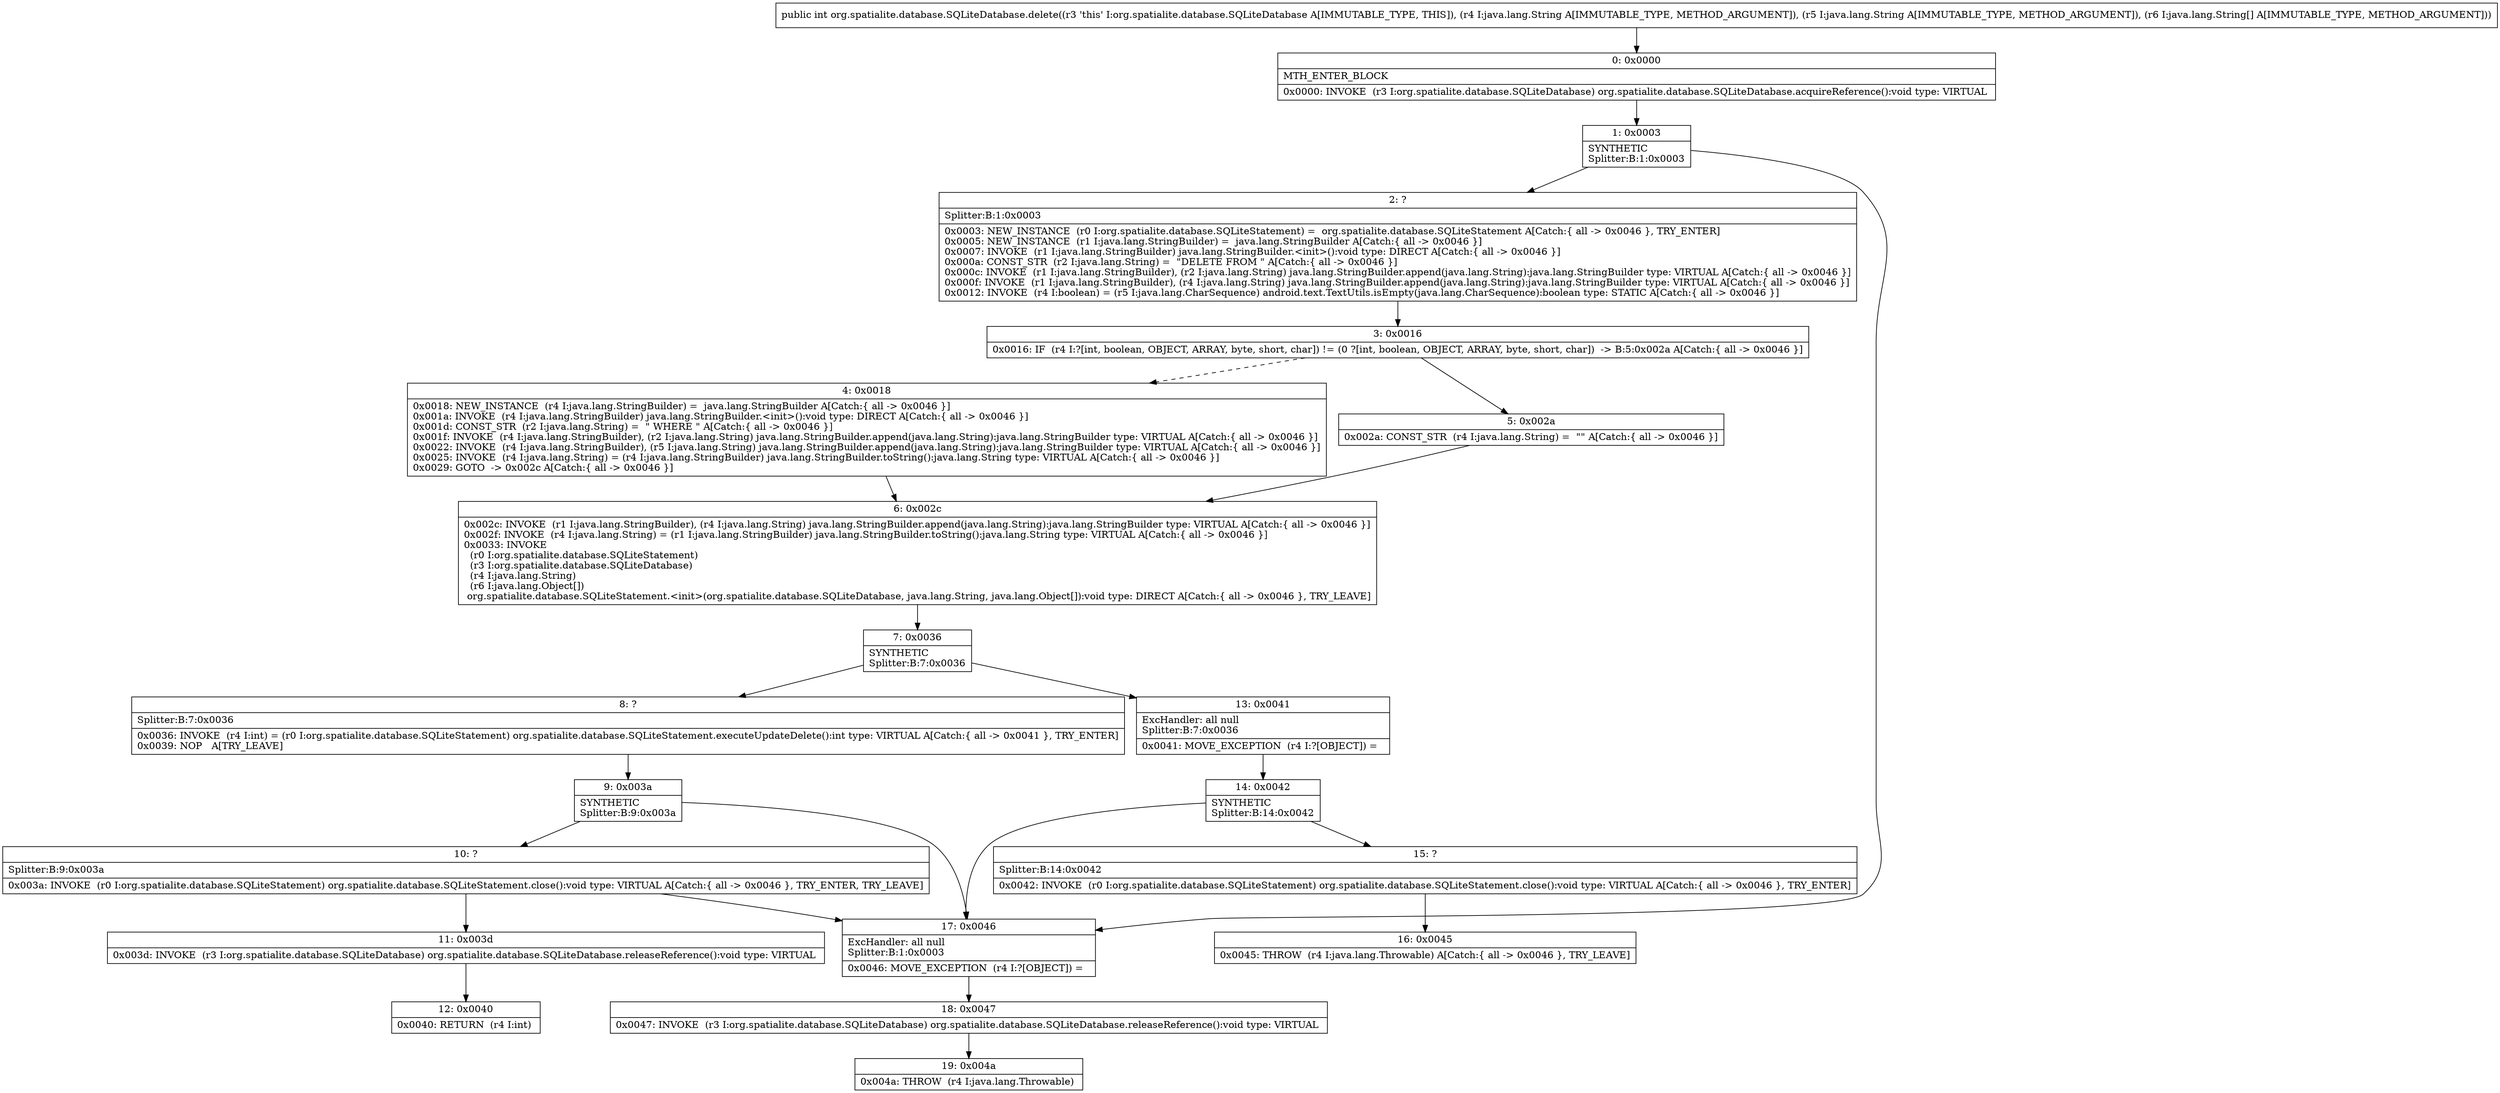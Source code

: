 digraph "CFG fororg.spatialite.database.SQLiteDatabase.delete(Ljava\/lang\/String;Ljava\/lang\/String;[Ljava\/lang\/String;)I" {
Node_0 [shape=record,label="{0\:\ 0x0000|MTH_ENTER_BLOCK\l|0x0000: INVOKE  (r3 I:org.spatialite.database.SQLiteDatabase) org.spatialite.database.SQLiteDatabase.acquireReference():void type: VIRTUAL \l}"];
Node_1 [shape=record,label="{1\:\ 0x0003|SYNTHETIC\lSplitter:B:1:0x0003\l}"];
Node_2 [shape=record,label="{2\:\ ?|Splitter:B:1:0x0003\l|0x0003: NEW_INSTANCE  (r0 I:org.spatialite.database.SQLiteStatement) =  org.spatialite.database.SQLiteStatement A[Catch:\{ all \-\> 0x0046 \}, TRY_ENTER]\l0x0005: NEW_INSTANCE  (r1 I:java.lang.StringBuilder) =  java.lang.StringBuilder A[Catch:\{ all \-\> 0x0046 \}]\l0x0007: INVOKE  (r1 I:java.lang.StringBuilder) java.lang.StringBuilder.\<init\>():void type: DIRECT A[Catch:\{ all \-\> 0x0046 \}]\l0x000a: CONST_STR  (r2 I:java.lang.String) =  \"DELETE FROM \" A[Catch:\{ all \-\> 0x0046 \}]\l0x000c: INVOKE  (r1 I:java.lang.StringBuilder), (r2 I:java.lang.String) java.lang.StringBuilder.append(java.lang.String):java.lang.StringBuilder type: VIRTUAL A[Catch:\{ all \-\> 0x0046 \}]\l0x000f: INVOKE  (r1 I:java.lang.StringBuilder), (r4 I:java.lang.String) java.lang.StringBuilder.append(java.lang.String):java.lang.StringBuilder type: VIRTUAL A[Catch:\{ all \-\> 0x0046 \}]\l0x0012: INVOKE  (r4 I:boolean) = (r5 I:java.lang.CharSequence) android.text.TextUtils.isEmpty(java.lang.CharSequence):boolean type: STATIC A[Catch:\{ all \-\> 0x0046 \}]\l}"];
Node_3 [shape=record,label="{3\:\ 0x0016|0x0016: IF  (r4 I:?[int, boolean, OBJECT, ARRAY, byte, short, char]) != (0 ?[int, boolean, OBJECT, ARRAY, byte, short, char])  \-\> B:5:0x002a A[Catch:\{ all \-\> 0x0046 \}]\l}"];
Node_4 [shape=record,label="{4\:\ 0x0018|0x0018: NEW_INSTANCE  (r4 I:java.lang.StringBuilder) =  java.lang.StringBuilder A[Catch:\{ all \-\> 0x0046 \}]\l0x001a: INVOKE  (r4 I:java.lang.StringBuilder) java.lang.StringBuilder.\<init\>():void type: DIRECT A[Catch:\{ all \-\> 0x0046 \}]\l0x001d: CONST_STR  (r2 I:java.lang.String) =  \" WHERE \" A[Catch:\{ all \-\> 0x0046 \}]\l0x001f: INVOKE  (r4 I:java.lang.StringBuilder), (r2 I:java.lang.String) java.lang.StringBuilder.append(java.lang.String):java.lang.StringBuilder type: VIRTUAL A[Catch:\{ all \-\> 0x0046 \}]\l0x0022: INVOKE  (r4 I:java.lang.StringBuilder), (r5 I:java.lang.String) java.lang.StringBuilder.append(java.lang.String):java.lang.StringBuilder type: VIRTUAL A[Catch:\{ all \-\> 0x0046 \}]\l0x0025: INVOKE  (r4 I:java.lang.String) = (r4 I:java.lang.StringBuilder) java.lang.StringBuilder.toString():java.lang.String type: VIRTUAL A[Catch:\{ all \-\> 0x0046 \}]\l0x0029: GOTO  \-\> 0x002c A[Catch:\{ all \-\> 0x0046 \}]\l}"];
Node_5 [shape=record,label="{5\:\ 0x002a|0x002a: CONST_STR  (r4 I:java.lang.String) =  \"\" A[Catch:\{ all \-\> 0x0046 \}]\l}"];
Node_6 [shape=record,label="{6\:\ 0x002c|0x002c: INVOKE  (r1 I:java.lang.StringBuilder), (r4 I:java.lang.String) java.lang.StringBuilder.append(java.lang.String):java.lang.StringBuilder type: VIRTUAL A[Catch:\{ all \-\> 0x0046 \}]\l0x002f: INVOKE  (r4 I:java.lang.String) = (r1 I:java.lang.StringBuilder) java.lang.StringBuilder.toString():java.lang.String type: VIRTUAL A[Catch:\{ all \-\> 0x0046 \}]\l0x0033: INVOKE  \l  (r0 I:org.spatialite.database.SQLiteStatement)\l  (r3 I:org.spatialite.database.SQLiteDatabase)\l  (r4 I:java.lang.String)\l  (r6 I:java.lang.Object[])\l org.spatialite.database.SQLiteStatement.\<init\>(org.spatialite.database.SQLiteDatabase, java.lang.String, java.lang.Object[]):void type: DIRECT A[Catch:\{ all \-\> 0x0046 \}, TRY_LEAVE]\l}"];
Node_7 [shape=record,label="{7\:\ 0x0036|SYNTHETIC\lSplitter:B:7:0x0036\l}"];
Node_8 [shape=record,label="{8\:\ ?|Splitter:B:7:0x0036\l|0x0036: INVOKE  (r4 I:int) = (r0 I:org.spatialite.database.SQLiteStatement) org.spatialite.database.SQLiteStatement.executeUpdateDelete():int type: VIRTUAL A[Catch:\{ all \-\> 0x0041 \}, TRY_ENTER]\l0x0039: NOP   A[TRY_LEAVE]\l}"];
Node_9 [shape=record,label="{9\:\ 0x003a|SYNTHETIC\lSplitter:B:9:0x003a\l}"];
Node_10 [shape=record,label="{10\:\ ?|Splitter:B:9:0x003a\l|0x003a: INVOKE  (r0 I:org.spatialite.database.SQLiteStatement) org.spatialite.database.SQLiteStatement.close():void type: VIRTUAL A[Catch:\{ all \-\> 0x0046 \}, TRY_ENTER, TRY_LEAVE]\l}"];
Node_11 [shape=record,label="{11\:\ 0x003d|0x003d: INVOKE  (r3 I:org.spatialite.database.SQLiteDatabase) org.spatialite.database.SQLiteDatabase.releaseReference():void type: VIRTUAL \l}"];
Node_12 [shape=record,label="{12\:\ 0x0040|0x0040: RETURN  (r4 I:int) \l}"];
Node_13 [shape=record,label="{13\:\ 0x0041|ExcHandler: all null\lSplitter:B:7:0x0036\l|0x0041: MOVE_EXCEPTION  (r4 I:?[OBJECT]) =  \l}"];
Node_14 [shape=record,label="{14\:\ 0x0042|SYNTHETIC\lSplitter:B:14:0x0042\l}"];
Node_15 [shape=record,label="{15\:\ ?|Splitter:B:14:0x0042\l|0x0042: INVOKE  (r0 I:org.spatialite.database.SQLiteStatement) org.spatialite.database.SQLiteStatement.close():void type: VIRTUAL A[Catch:\{ all \-\> 0x0046 \}, TRY_ENTER]\l}"];
Node_16 [shape=record,label="{16\:\ 0x0045|0x0045: THROW  (r4 I:java.lang.Throwable) A[Catch:\{ all \-\> 0x0046 \}, TRY_LEAVE]\l}"];
Node_17 [shape=record,label="{17\:\ 0x0046|ExcHandler: all null\lSplitter:B:1:0x0003\l|0x0046: MOVE_EXCEPTION  (r4 I:?[OBJECT]) =  \l}"];
Node_18 [shape=record,label="{18\:\ 0x0047|0x0047: INVOKE  (r3 I:org.spatialite.database.SQLiteDatabase) org.spatialite.database.SQLiteDatabase.releaseReference():void type: VIRTUAL \l}"];
Node_19 [shape=record,label="{19\:\ 0x004a|0x004a: THROW  (r4 I:java.lang.Throwable) \l}"];
MethodNode[shape=record,label="{public int org.spatialite.database.SQLiteDatabase.delete((r3 'this' I:org.spatialite.database.SQLiteDatabase A[IMMUTABLE_TYPE, THIS]), (r4 I:java.lang.String A[IMMUTABLE_TYPE, METHOD_ARGUMENT]), (r5 I:java.lang.String A[IMMUTABLE_TYPE, METHOD_ARGUMENT]), (r6 I:java.lang.String[] A[IMMUTABLE_TYPE, METHOD_ARGUMENT])) }"];
MethodNode -> Node_0;
Node_0 -> Node_1;
Node_1 -> Node_2;
Node_1 -> Node_17;
Node_2 -> Node_3;
Node_3 -> Node_4[style=dashed];
Node_3 -> Node_5;
Node_4 -> Node_6;
Node_5 -> Node_6;
Node_6 -> Node_7;
Node_7 -> Node_8;
Node_7 -> Node_13;
Node_8 -> Node_9;
Node_9 -> Node_10;
Node_9 -> Node_17;
Node_10 -> Node_11;
Node_10 -> Node_17;
Node_11 -> Node_12;
Node_13 -> Node_14;
Node_14 -> Node_15;
Node_14 -> Node_17;
Node_15 -> Node_16;
Node_17 -> Node_18;
Node_18 -> Node_19;
}

